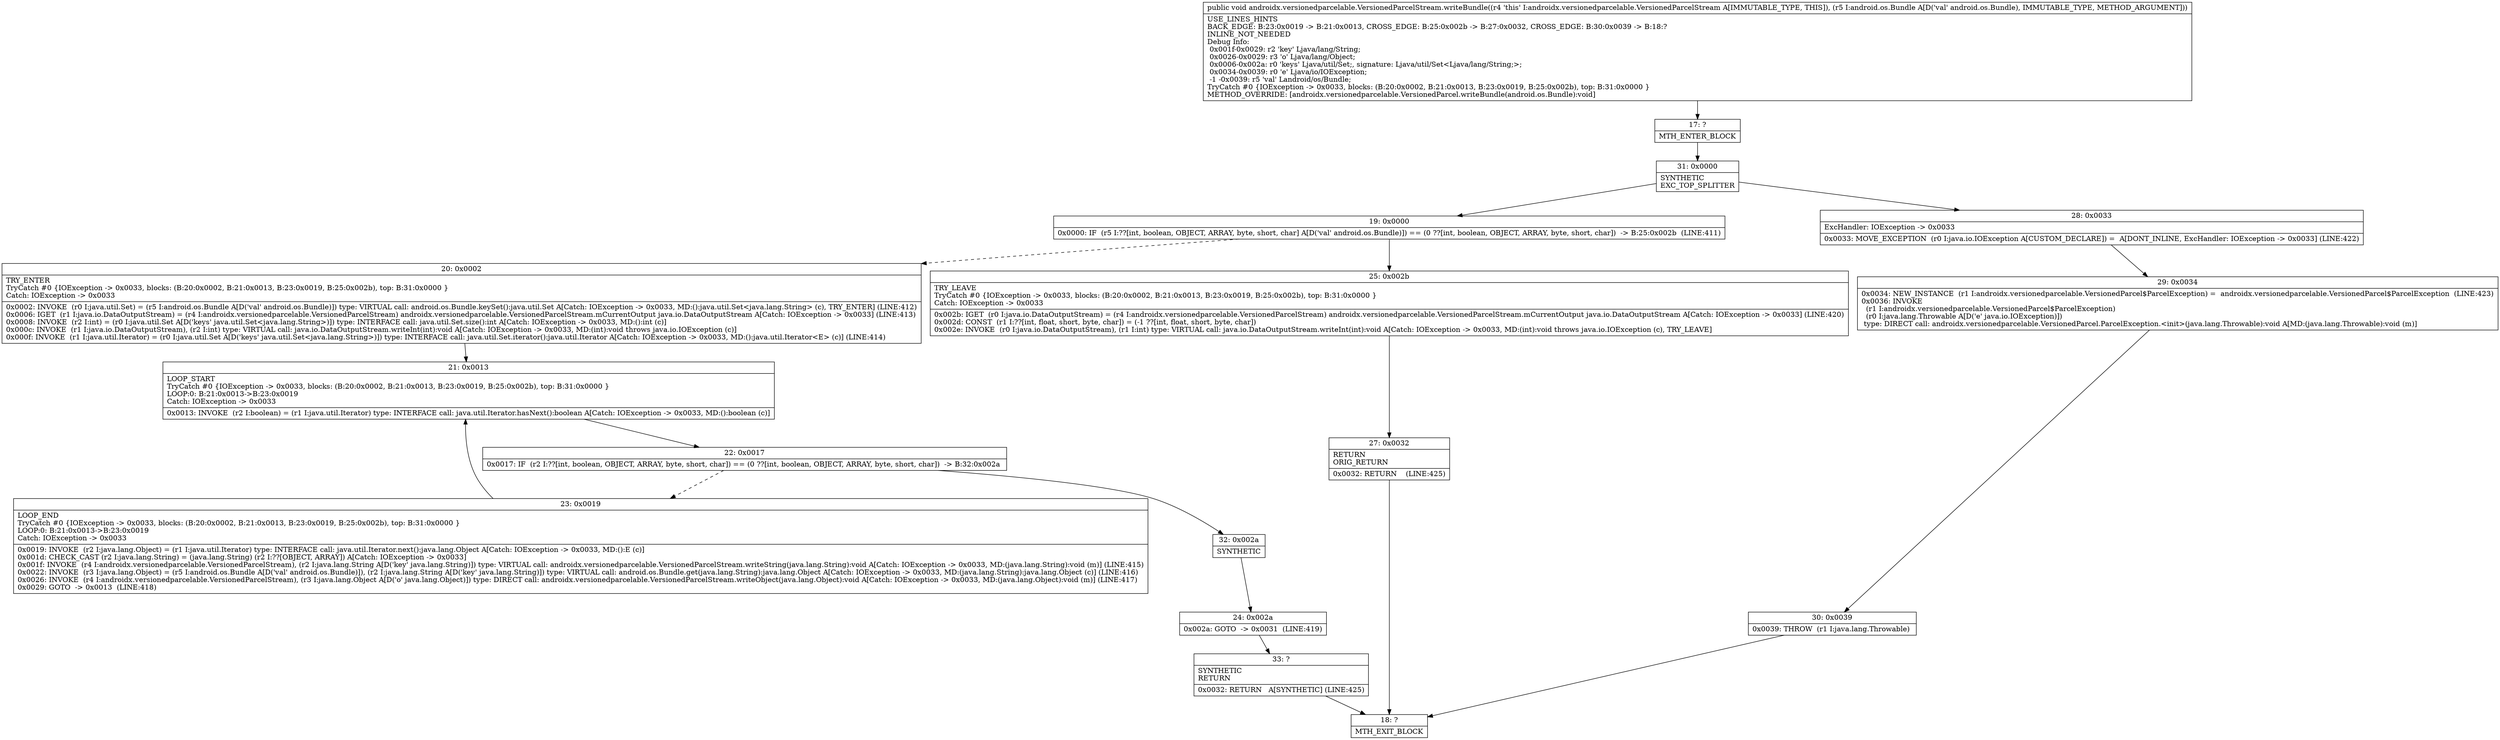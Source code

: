 digraph "CFG forandroidx.versionedparcelable.VersionedParcelStream.writeBundle(Landroid\/os\/Bundle;)V" {
Node_17 [shape=record,label="{17\:\ ?|MTH_ENTER_BLOCK\l}"];
Node_31 [shape=record,label="{31\:\ 0x0000|SYNTHETIC\lEXC_TOP_SPLITTER\l}"];
Node_19 [shape=record,label="{19\:\ 0x0000|0x0000: IF  (r5 I:??[int, boolean, OBJECT, ARRAY, byte, short, char] A[D('val' android.os.Bundle)]) == (0 ??[int, boolean, OBJECT, ARRAY, byte, short, char])  \-\> B:25:0x002b  (LINE:411)\l}"];
Node_20 [shape=record,label="{20\:\ 0x0002|TRY_ENTER\lTryCatch #0 \{IOException \-\> 0x0033, blocks: (B:20:0x0002, B:21:0x0013, B:23:0x0019, B:25:0x002b), top: B:31:0x0000 \}\lCatch: IOException \-\> 0x0033\l|0x0002: INVOKE  (r0 I:java.util.Set) = (r5 I:android.os.Bundle A[D('val' android.os.Bundle)]) type: VIRTUAL call: android.os.Bundle.keySet():java.util.Set A[Catch: IOException \-\> 0x0033, MD:():java.util.Set\<java.lang.String\> (c), TRY_ENTER] (LINE:412)\l0x0006: IGET  (r1 I:java.io.DataOutputStream) = (r4 I:androidx.versionedparcelable.VersionedParcelStream) androidx.versionedparcelable.VersionedParcelStream.mCurrentOutput java.io.DataOutputStream A[Catch: IOException \-\> 0x0033] (LINE:413)\l0x0008: INVOKE  (r2 I:int) = (r0 I:java.util.Set A[D('keys' java.util.Set\<java.lang.String\>)]) type: INTERFACE call: java.util.Set.size():int A[Catch: IOException \-\> 0x0033, MD:():int (c)]\l0x000c: INVOKE  (r1 I:java.io.DataOutputStream), (r2 I:int) type: VIRTUAL call: java.io.DataOutputStream.writeInt(int):void A[Catch: IOException \-\> 0x0033, MD:(int):void throws java.io.IOException (c)]\l0x000f: INVOKE  (r1 I:java.util.Iterator) = (r0 I:java.util.Set A[D('keys' java.util.Set\<java.lang.String\>)]) type: INTERFACE call: java.util.Set.iterator():java.util.Iterator A[Catch: IOException \-\> 0x0033, MD:():java.util.Iterator\<E\> (c)] (LINE:414)\l}"];
Node_21 [shape=record,label="{21\:\ 0x0013|LOOP_START\lTryCatch #0 \{IOException \-\> 0x0033, blocks: (B:20:0x0002, B:21:0x0013, B:23:0x0019, B:25:0x002b), top: B:31:0x0000 \}\lLOOP:0: B:21:0x0013\-\>B:23:0x0019\lCatch: IOException \-\> 0x0033\l|0x0013: INVOKE  (r2 I:boolean) = (r1 I:java.util.Iterator) type: INTERFACE call: java.util.Iterator.hasNext():boolean A[Catch: IOException \-\> 0x0033, MD:():boolean (c)]\l}"];
Node_22 [shape=record,label="{22\:\ 0x0017|0x0017: IF  (r2 I:??[int, boolean, OBJECT, ARRAY, byte, short, char]) == (0 ??[int, boolean, OBJECT, ARRAY, byte, short, char])  \-\> B:32:0x002a \l}"];
Node_23 [shape=record,label="{23\:\ 0x0019|LOOP_END\lTryCatch #0 \{IOException \-\> 0x0033, blocks: (B:20:0x0002, B:21:0x0013, B:23:0x0019, B:25:0x002b), top: B:31:0x0000 \}\lLOOP:0: B:21:0x0013\-\>B:23:0x0019\lCatch: IOException \-\> 0x0033\l|0x0019: INVOKE  (r2 I:java.lang.Object) = (r1 I:java.util.Iterator) type: INTERFACE call: java.util.Iterator.next():java.lang.Object A[Catch: IOException \-\> 0x0033, MD:():E (c)]\l0x001d: CHECK_CAST (r2 I:java.lang.String) = (java.lang.String) (r2 I:??[OBJECT, ARRAY]) A[Catch: IOException \-\> 0x0033]\l0x001f: INVOKE  (r4 I:androidx.versionedparcelable.VersionedParcelStream), (r2 I:java.lang.String A[D('key' java.lang.String)]) type: VIRTUAL call: androidx.versionedparcelable.VersionedParcelStream.writeString(java.lang.String):void A[Catch: IOException \-\> 0x0033, MD:(java.lang.String):void (m)] (LINE:415)\l0x0022: INVOKE  (r3 I:java.lang.Object) = (r5 I:android.os.Bundle A[D('val' android.os.Bundle)]), (r2 I:java.lang.String A[D('key' java.lang.String)]) type: VIRTUAL call: android.os.Bundle.get(java.lang.String):java.lang.Object A[Catch: IOException \-\> 0x0033, MD:(java.lang.String):java.lang.Object (c)] (LINE:416)\l0x0026: INVOKE  (r4 I:androidx.versionedparcelable.VersionedParcelStream), (r3 I:java.lang.Object A[D('o' java.lang.Object)]) type: DIRECT call: androidx.versionedparcelable.VersionedParcelStream.writeObject(java.lang.Object):void A[Catch: IOException \-\> 0x0033, MD:(java.lang.Object):void (m)] (LINE:417)\l0x0029: GOTO  \-\> 0x0013  (LINE:418)\l}"];
Node_32 [shape=record,label="{32\:\ 0x002a|SYNTHETIC\l}"];
Node_24 [shape=record,label="{24\:\ 0x002a|0x002a: GOTO  \-\> 0x0031  (LINE:419)\l}"];
Node_33 [shape=record,label="{33\:\ ?|SYNTHETIC\lRETURN\l|0x0032: RETURN   A[SYNTHETIC] (LINE:425)\l}"];
Node_18 [shape=record,label="{18\:\ ?|MTH_EXIT_BLOCK\l}"];
Node_25 [shape=record,label="{25\:\ 0x002b|TRY_LEAVE\lTryCatch #0 \{IOException \-\> 0x0033, blocks: (B:20:0x0002, B:21:0x0013, B:23:0x0019, B:25:0x002b), top: B:31:0x0000 \}\lCatch: IOException \-\> 0x0033\l|0x002b: IGET  (r0 I:java.io.DataOutputStream) = (r4 I:androidx.versionedparcelable.VersionedParcelStream) androidx.versionedparcelable.VersionedParcelStream.mCurrentOutput java.io.DataOutputStream A[Catch: IOException \-\> 0x0033] (LINE:420)\l0x002d: CONST  (r1 I:??[int, float, short, byte, char]) = (\-1 ??[int, float, short, byte, char]) \l0x002e: INVOKE  (r0 I:java.io.DataOutputStream), (r1 I:int) type: VIRTUAL call: java.io.DataOutputStream.writeInt(int):void A[Catch: IOException \-\> 0x0033, MD:(int):void throws java.io.IOException (c), TRY_LEAVE]\l}"];
Node_27 [shape=record,label="{27\:\ 0x0032|RETURN\lORIG_RETURN\l|0x0032: RETURN    (LINE:425)\l}"];
Node_28 [shape=record,label="{28\:\ 0x0033|ExcHandler: IOException \-\> 0x0033\l|0x0033: MOVE_EXCEPTION  (r0 I:java.io.IOException A[CUSTOM_DECLARE]) =  A[DONT_INLINE, ExcHandler: IOException \-\> 0x0033] (LINE:422)\l}"];
Node_29 [shape=record,label="{29\:\ 0x0034|0x0034: NEW_INSTANCE  (r1 I:androidx.versionedparcelable.VersionedParcel$ParcelException) =  androidx.versionedparcelable.VersionedParcel$ParcelException  (LINE:423)\l0x0036: INVOKE  \l  (r1 I:androidx.versionedparcelable.VersionedParcel$ParcelException)\l  (r0 I:java.lang.Throwable A[D('e' java.io.IOException)])\l type: DIRECT call: androidx.versionedparcelable.VersionedParcel.ParcelException.\<init\>(java.lang.Throwable):void A[MD:(java.lang.Throwable):void (m)]\l}"];
Node_30 [shape=record,label="{30\:\ 0x0039|0x0039: THROW  (r1 I:java.lang.Throwable) \l}"];
MethodNode[shape=record,label="{public void androidx.versionedparcelable.VersionedParcelStream.writeBundle((r4 'this' I:androidx.versionedparcelable.VersionedParcelStream A[IMMUTABLE_TYPE, THIS]), (r5 I:android.os.Bundle A[D('val' android.os.Bundle), IMMUTABLE_TYPE, METHOD_ARGUMENT]))  | USE_LINES_HINTS\lBACK_EDGE: B:23:0x0019 \-\> B:21:0x0013, CROSS_EDGE: B:25:0x002b \-\> B:27:0x0032, CROSS_EDGE: B:30:0x0039 \-\> B:18:?\lINLINE_NOT_NEEDED\lDebug Info:\l  0x001f\-0x0029: r2 'key' Ljava\/lang\/String;\l  0x0026\-0x0029: r3 'o' Ljava\/lang\/Object;\l  0x0006\-0x002a: r0 'keys' Ljava\/util\/Set;, signature: Ljava\/util\/Set\<Ljava\/lang\/String;\>;\l  0x0034\-0x0039: r0 'e' Ljava\/io\/IOException;\l  \-1 \-0x0039: r5 'val' Landroid\/os\/Bundle;\lTryCatch #0 \{IOException \-\> 0x0033, blocks: (B:20:0x0002, B:21:0x0013, B:23:0x0019, B:25:0x002b), top: B:31:0x0000 \}\lMETHOD_OVERRIDE: [androidx.versionedparcelable.VersionedParcel.writeBundle(android.os.Bundle):void]\l}"];
MethodNode -> Node_17;Node_17 -> Node_31;
Node_31 -> Node_19;
Node_31 -> Node_28;
Node_19 -> Node_20[style=dashed];
Node_19 -> Node_25;
Node_20 -> Node_21;
Node_21 -> Node_22;
Node_22 -> Node_23[style=dashed];
Node_22 -> Node_32;
Node_23 -> Node_21;
Node_32 -> Node_24;
Node_24 -> Node_33;
Node_33 -> Node_18;
Node_25 -> Node_27;
Node_27 -> Node_18;
Node_28 -> Node_29;
Node_29 -> Node_30;
Node_30 -> Node_18;
}

